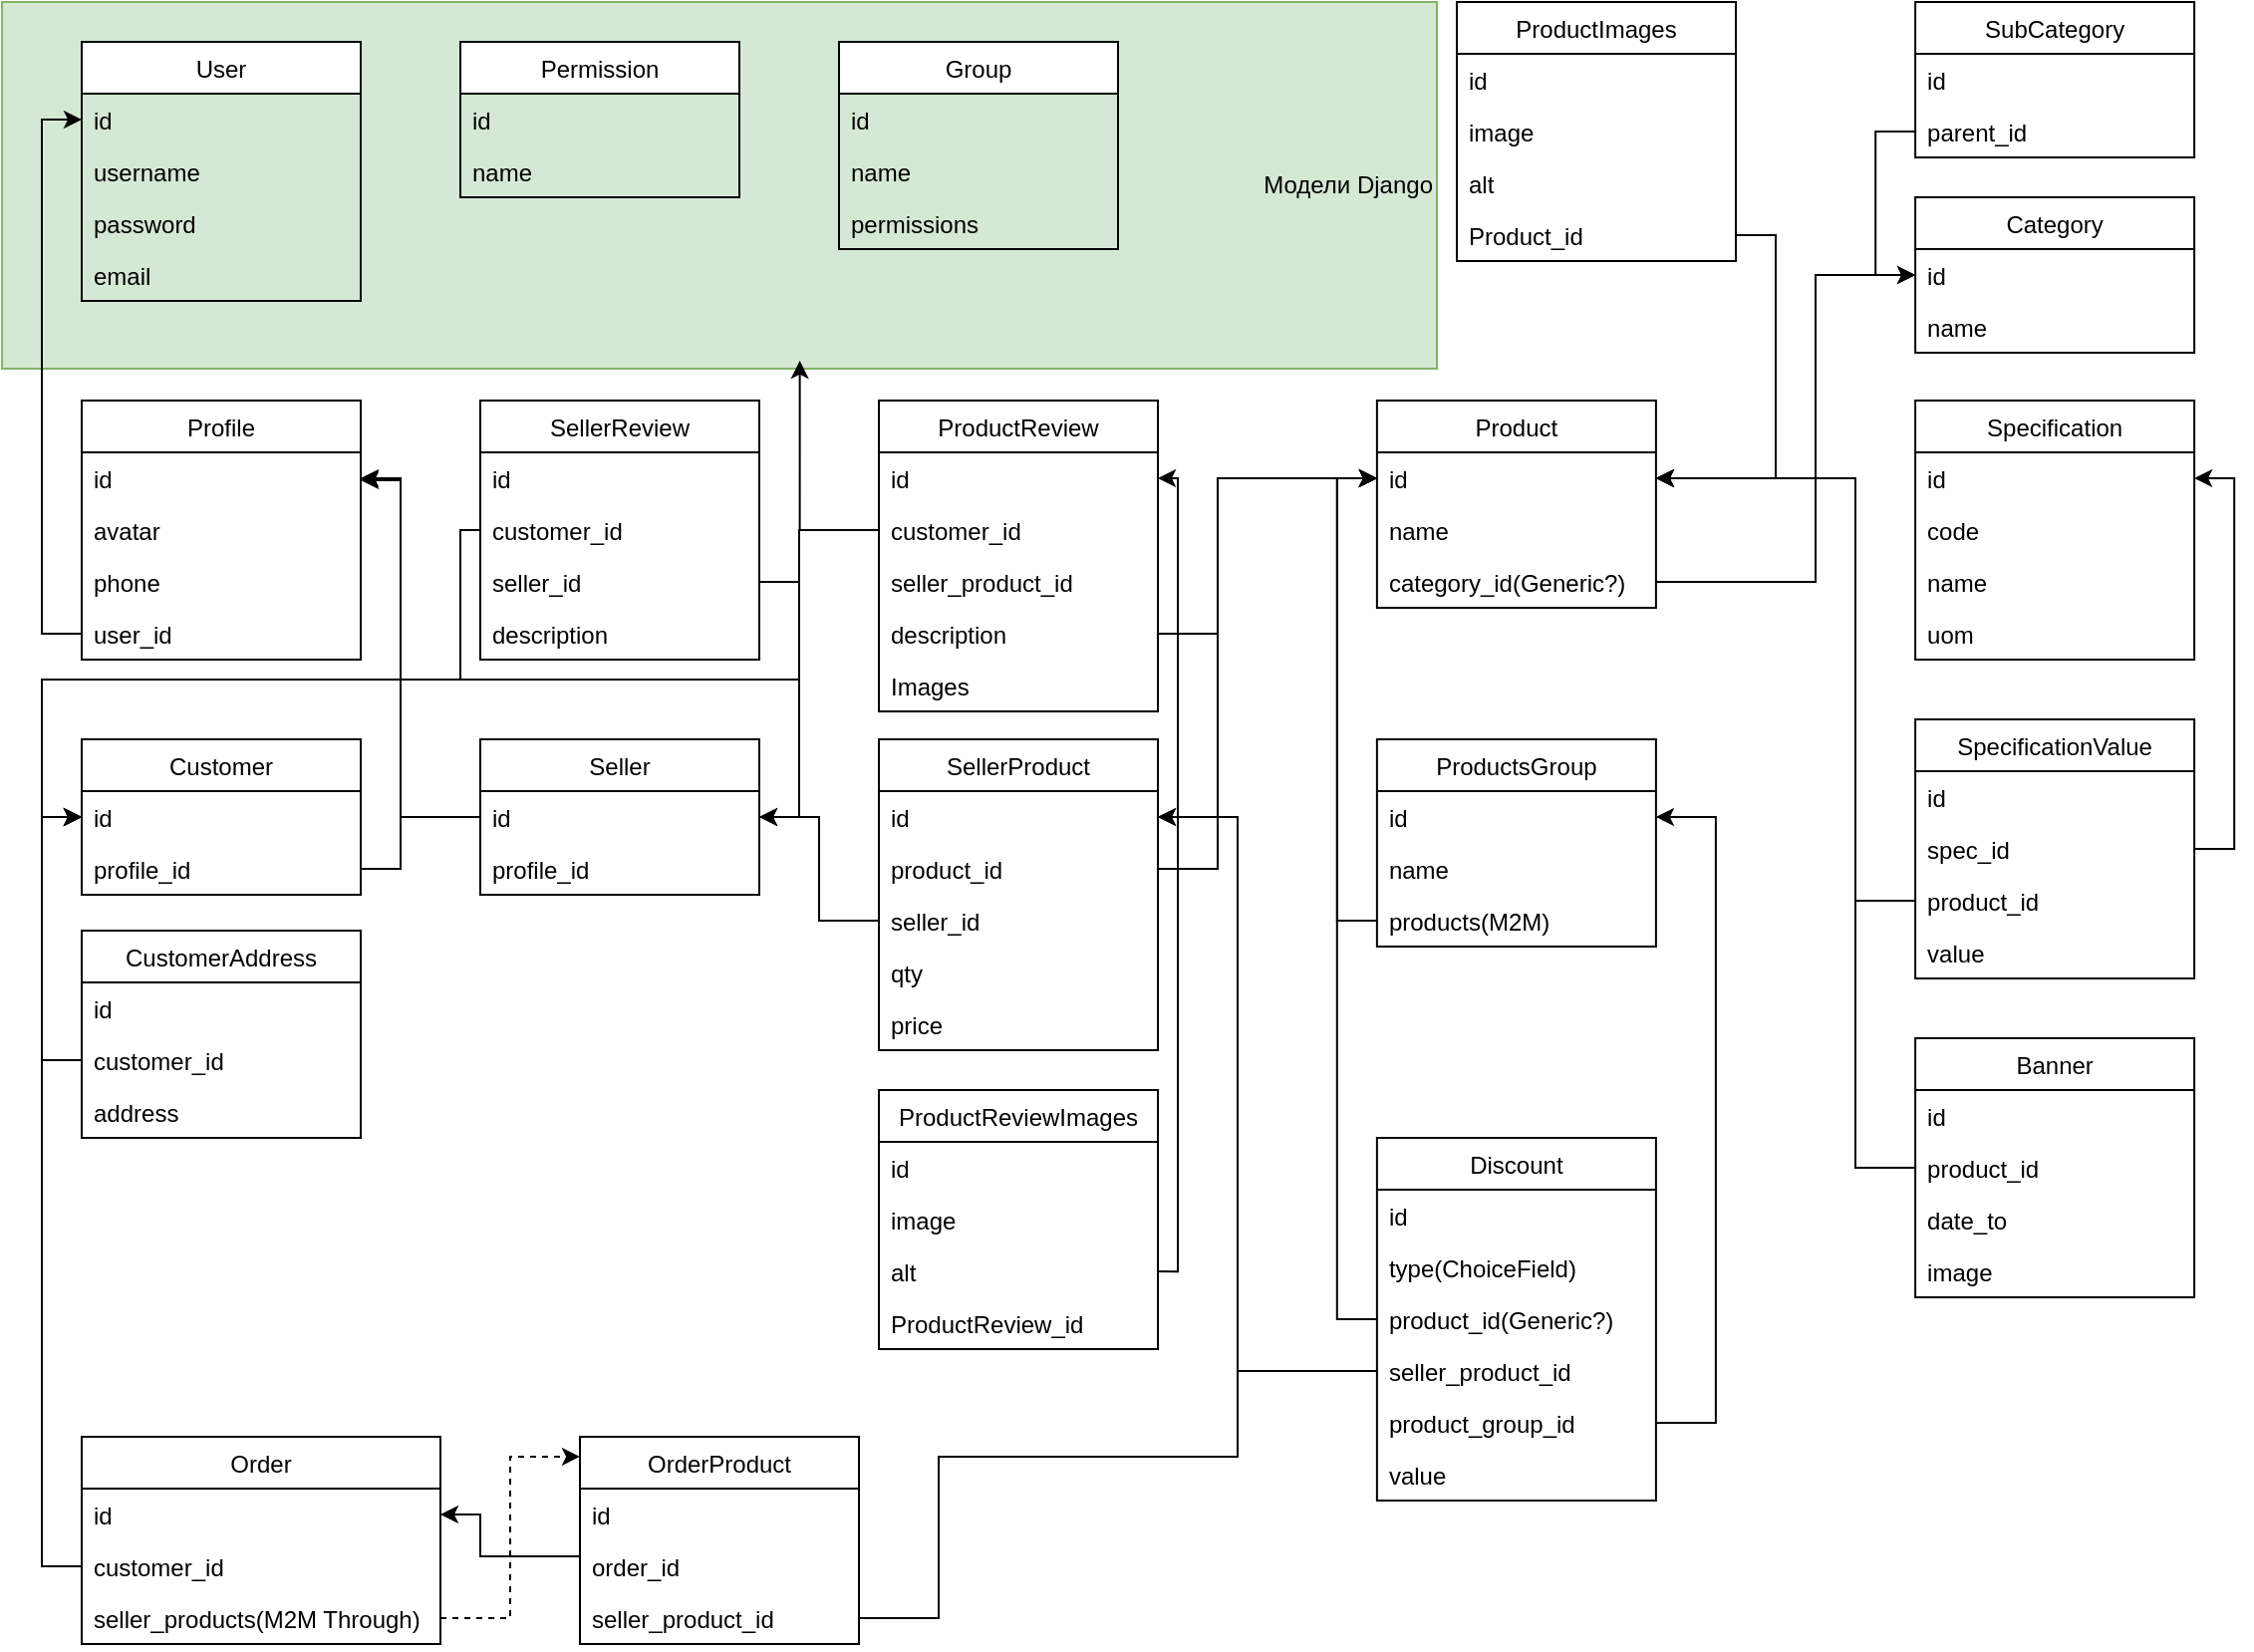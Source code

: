 <mxfile version="20.5.3" type="google"><diagram id="nU7R8mwdIEH6ODtjK2sX" name="Page-1"><mxGraphModel dx="1422" dy="828" grid="1" gridSize="10" guides="1" tooltips="1" connect="1" arrows="1" fold="1" page="1" pageScale="1" pageWidth="827" pageHeight="1169" math="0" shadow="0"><root><mxCell id="0"/><mxCell id="1" parent="0"/><mxCell id="0e9X5Z2xC5_dLMgVGTL--17" value="Модели Django" style="rounded=0;whiteSpace=wrap;html=1;align=right;fillColor=#d5e8d4;strokeColor=#82b366;" parent="1" vertex="1"><mxGeometry width="720" height="184" as="geometry"/></mxCell><mxCell id="0e9X5Z2xC5_dLMgVGTL--2" value="User" style="swimlane;fontStyle=0;childLayout=stackLayout;horizontal=1;startSize=26;horizontalStack=0;resizeParent=1;resizeParentMax=0;resizeLast=0;collapsible=1;marginBottom=0;" parent="1" vertex="1"><mxGeometry x="40" y="20" width="140" height="130" as="geometry"><mxRectangle x="40" y="20" width="60" height="26" as="alternateBounds"/></mxGeometry></mxCell><mxCell id="0e9X5Z2xC5_dLMgVGTL--3" value="id" style="text;strokeColor=none;fillColor=none;align=left;verticalAlign=top;spacingLeft=4;spacingRight=4;overflow=hidden;rotatable=0;points=[[0,0.5],[1,0.5]];portConstraint=eastwest;" parent="0e9X5Z2xC5_dLMgVGTL--2" vertex="1"><mxGeometry y="26" width="140" height="26" as="geometry"/></mxCell><mxCell id="0e9X5Z2xC5_dLMgVGTL--4" value="username" style="text;strokeColor=none;fillColor=none;align=left;verticalAlign=top;spacingLeft=4;spacingRight=4;overflow=hidden;rotatable=0;points=[[0,0.5],[1,0.5]];portConstraint=eastwest;" parent="0e9X5Z2xC5_dLMgVGTL--2" vertex="1"><mxGeometry y="52" width="140" height="26" as="geometry"/></mxCell><mxCell id="0e9X5Z2xC5_dLMgVGTL--7" value="password" style="text;strokeColor=none;fillColor=none;align=left;verticalAlign=top;spacingLeft=4;spacingRight=4;overflow=hidden;rotatable=0;points=[[0,0.5],[1,0.5]];portConstraint=eastwest;" parent="0e9X5Z2xC5_dLMgVGTL--2" vertex="1"><mxGeometry y="78" width="140" height="26" as="geometry"/></mxCell><mxCell id="0e9X5Z2xC5_dLMgVGTL--5" value="email" style="text;strokeColor=none;fillColor=none;align=left;verticalAlign=top;spacingLeft=4;spacingRight=4;overflow=hidden;rotatable=0;points=[[0,0.5],[1,0.5]];portConstraint=eastwest;" parent="0e9X5Z2xC5_dLMgVGTL--2" vertex="1"><mxGeometry y="104" width="140" height="26" as="geometry"/></mxCell><mxCell id="0e9X5Z2xC5_dLMgVGTL--8" value="Permission" style="swimlane;fontStyle=0;childLayout=stackLayout;horizontal=1;startSize=26;horizontalStack=0;resizeParent=1;resizeParentMax=0;resizeLast=0;collapsible=1;marginBottom=0;" parent="1" vertex="1"><mxGeometry x="230" y="20" width="140" height="78" as="geometry"><mxRectangle x="40" y="20" width="60" height="26" as="alternateBounds"/></mxGeometry></mxCell><mxCell id="0e9X5Z2xC5_dLMgVGTL--9" value="id" style="text;strokeColor=none;fillColor=none;align=left;verticalAlign=top;spacingLeft=4;spacingRight=4;overflow=hidden;rotatable=0;points=[[0,0.5],[1,0.5]];portConstraint=eastwest;" parent="0e9X5Z2xC5_dLMgVGTL--8" vertex="1"><mxGeometry y="26" width="140" height="26" as="geometry"/></mxCell><mxCell id="0e9X5Z2xC5_dLMgVGTL--10" value="name" style="text;strokeColor=none;fillColor=none;align=left;verticalAlign=top;spacingLeft=4;spacingRight=4;overflow=hidden;rotatable=0;points=[[0,0.5],[1,0.5]];portConstraint=eastwest;" parent="0e9X5Z2xC5_dLMgVGTL--8" vertex="1"><mxGeometry y="52" width="140" height="26" as="geometry"/></mxCell><mxCell id="0e9X5Z2xC5_dLMgVGTL--13" value="Group" style="swimlane;fontStyle=0;childLayout=stackLayout;horizontal=1;startSize=26;horizontalStack=0;resizeParent=1;resizeParentMax=0;resizeLast=0;collapsible=1;marginBottom=0;" parent="1" vertex="1"><mxGeometry x="420" y="20" width="140" height="104" as="geometry"><mxRectangle x="40" y="20" width="60" height="26" as="alternateBounds"/></mxGeometry></mxCell><mxCell id="0e9X5Z2xC5_dLMgVGTL--14" value="id" style="text;strokeColor=none;fillColor=none;align=left;verticalAlign=top;spacingLeft=4;spacingRight=4;overflow=hidden;rotatable=0;points=[[0,0.5],[1,0.5]];portConstraint=eastwest;" parent="0e9X5Z2xC5_dLMgVGTL--13" vertex="1"><mxGeometry y="26" width="140" height="26" as="geometry"/></mxCell><mxCell id="0e9X5Z2xC5_dLMgVGTL--15" value="name" style="text;strokeColor=none;fillColor=none;align=left;verticalAlign=top;spacingLeft=4;spacingRight=4;overflow=hidden;rotatable=0;points=[[0,0.5],[1,0.5]];portConstraint=eastwest;" parent="0e9X5Z2xC5_dLMgVGTL--13" vertex="1"><mxGeometry y="52" width="140" height="26" as="geometry"/></mxCell><mxCell id="0e9X5Z2xC5_dLMgVGTL--16" value="permissions" style="text;strokeColor=none;fillColor=none;align=left;verticalAlign=top;spacingLeft=4;spacingRight=4;overflow=hidden;rotatable=0;points=[[0,0.5],[1,0.5]];portConstraint=eastwest;" parent="0e9X5Z2xC5_dLMgVGTL--13" vertex="1"><mxGeometry y="78" width="140" height="26" as="geometry"/></mxCell><mxCell id="0e9X5Z2xC5_dLMgVGTL--18" value="Profile" style="swimlane;fontStyle=0;childLayout=stackLayout;horizontal=1;startSize=26;horizontalStack=0;resizeParent=1;resizeParentMax=0;resizeLast=0;collapsible=1;marginBottom=0;" parent="1" vertex="1"><mxGeometry x="40" y="200" width="140" height="130" as="geometry"><mxRectangle x="40" y="20" width="60" height="26" as="alternateBounds"/></mxGeometry></mxCell><mxCell id="0e9X5Z2xC5_dLMgVGTL--19" value="id" style="text;strokeColor=none;fillColor=none;align=left;verticalAlign=top;spacingLeft=4;spacingRight=4;overflow=hidden;rotatable=0;points=[[0,0.5],[1,0.5]];portConstraint=eastwest;" parent="0e9X5Z2xC5_dLMgVGTL--18" vertex="1"><mxGeometry y="26" width="140" height="26" as="geometry"/></mxCell><mxCell id="0e9X5Z2xC5_dLMgVGTL--20" value="avatar" style="text;strokeColor=none;fillColor=none;align=left;verticalAlign=top;spacingLeft=4;spacingRight=4;overflow=hidden;rotatable=0;points=[[0,0.5],[1,0.5]];portConstraint=eastwest;" parent="0e9X5Z2xC5_dLMgVGTL--18" vertex="1"><mxGeometry y="52" width="140" height="26" as="geometry"/></mxCell><mxCell id="0e9X5Z2xC5_dLMgVGTL--21" value="phone" style="text;strokeColor=none;fillColor=none;align=left;verticalAlign=top;spacingLeft=4;spacingRight=4;overflow=hidden;rotatable=0;points=[[0,0.5],[1,0.5]];portConstraint=eastwest;" parent="0e9X5Z2xC5_dLMgVGTL--18" vertex="1"><mxGeometry y="78" width="140" height="26" as="geometry"/></mxCell><mxCell id="0e9X5Z2xC5_dLMgVGTL--22" value="user_id" style="text;strokeColor=none;fillColor=none;align=left;verticalAlign=top;spacingLeft=4;spacingRight=4;overflow=hidden;rotatable=0;points=[[0,0.5],[1,0.5]];portConstraint=eastwest;" parent="0e9X5Z2xC5_dLMgVGTL--18" vertex="1"><mxGeometry y="104" width="140" height="26" as="geometry"/></mxCell><mxCell id="0e9X5Z2xC5_dLMgVGTL--23" style="edgeStyle=orthogonalEdgeStyle;rounded=0;orthogonalLoop=1;jettySize=auto;html=1;entryX=0;entryY=0.5;entryDx=0;entryDy=0;" parent="1" source="0e9X5Z2xC5_dLMgVGTL--22" target="0e9X5Z2xC5_dLMgVGTL--3" edge="1"><mxGeometry relative="1" as="geometry"><mxPoint x="30" y="60" as="targetPoint"/></mxGeometry></mxCell><mxCell id="0e9X5Z2xC5_dLMgVGTL--24" value="Customer" style="swimlane;fontStyle=0;childLayout=stackLayout;horizontal=1;startSize=26;horizontalStack=0;resizeParent=1;resizeParentMax=0;resizeLast=0;collapsible=1;marginBottom=0;" parent="1" vertex="1"><mxGeometry x="40" y="370" width="140" height="78" as="geometry"><mxRectangle x="40" y="20" width="60" height="26" as="alternateBounds"/></mxGeometry></mxCell><mxCell id="0e9X5Z2xC5_dLMgVGTL--25" value="id" style="text;strokeColor=none;fillColor=none;align=left;verticalAlign=top;spacingLeft=4;spacingRight=4;overflow=hidden;rotatable=0;points=[[0,0.5],[1,0.5]];portConstraint=eastwest;" parent="0e9X5Z2xC5_dLMgVGTL--24" vertex="1"><mxGeometry y="26" width="140" height="26" as="geometry"/></mxCell><mxCell id="0e9X5Z2xC5_dLMgVGTL--26" value="profile_id" style="text;strokeColor=none;fillColor=none;align=left;verticalAlign=top;spacingLeft=4;spacingRight=4;overflow=hidden;rotatable=0;points=[[0,0.5],[1,0.5]];portConstraint=eastwest;" parent="0e9X5Z2xC5_dLMgVGTL--24" vertex="1"><mxGeometry y="52" width="140" height="26" as="geometry"/></mxCell><mxCell id="0e9X5Z2xC5_dLMgVGTL--29" value="Seller" style="swimlane;fontStyle=0;childLayout=stackLayout;horizontal=1;startSize=26;horizontalStack=0;resizeParent=1;resizeParentMax=0;resizeLast=0;collapsible=1;marginBottom=0;" parent="1" vertex="1"><mxGeometry x="240" y="370" width="140" height="78" as="geometry"><mxRectangle x="40" y="20" width="60" height="26" as="alternateBounds"/></mxGeometry></mxCell><mxCell id="0e9X5Z2xC5_dLMgVGTL--30" value="id" style="text;strokeColor=none;fillColor=none;align=left;verticalAlign=top;spacingLeft=4;spacingRight=4;overflow=hidden;rotatable=0;points=[[0,0.5],[1,0.5]];portConstraint=eastwest;" parent="0e9X5Z2xC5_dLMgVGTL--29" vertex="1"><mxGeometry y="26" width="140" height="26" as="geometry"/></mxCell><mxCell id="0e9X5Z2xC5_dLMgVGTL--31" value="profile_id" style="text;strokeColor=none;fillColor=none;align=left;verticalAlign=top;spacingLeft=4;spacingRight=4;overflow=hidden;rotatable=0;points=[[0,0.5],[1,0.5]];portConstraint=eastwest;" parent="0e9X5Z2xC5_dLMgVGTL--29" vertex="1"><mxGeometry y="52" width="140" height="26" as="geometry"/></mxCell><mxCell id="0e9X5Z2xC5_dLMgVGTL--34" style="edgeStyle=orthogonalEdgeStyle;rounded=0;orthogonalLoop=1;jettySize=auto;html=1;entryX=1;entryY=0.5;entryDx=0;entryDy=0;" parent="1" target="0e9X5Z2xC5_dLMgVGTL--19" edge="1"><mxGeometry relative="1" as="geometry"><mxPoint x="180" y="435" as="sourcePoint"/><Array as="points"><mxPoint x="200" y="435"/><mxPoint x="200" y="239"/></Array></mxGeometry></mxCell><mxCell id="0e9X5Z2xC5_dLMgVGTL--35" style="edgeStyle=orthogonalEdgeStyle;rounded=0;orthogonalLoop=1;jettySize=auto;html=1;" parent="1" source="0e9X5Z2xC5_dLMgVGTL--30" edge="1"><mxGeometry relative="1" as="geometry"><mxPoint x="180" y="240" as="targetPoint"/><Array as="points"><mxPoint x="200" y="409"/><mxPoint x="200" y="240"/></Array></mxGeometry></mxCell><mxCell id="0e9X5Z2xC5_dLMgVGTL--36" value="Product" style="swimlane;fontStyle=0;childLayout=stackLayout;horizontal=1;startSize=26;horizontalStack=0;resizeParent=1;resizeParentMax=0;resizeLast=0;collapsible=1;marginBottom=0;" parent="1" vertex="1"><mxGeometry x="689.94" y="200" width="140" height="104" as="geometry"><mxRectangle x="660" y="200" width="60" height="26" as="alternateBounds"/></mxGeometry></mxCell><mxCell id="0e9X5Z2xC5_dLMgVGTL--37" value="id" style="text;strokeColor=none;fillColor=none;align=left;verticalAlign=top;spacingLeft=4;spacingRight=4;overflow=hidden;rotatable=0;points=[[0,0.5],[1,0.5]];portConstraint=eastwest;" parent="0e9X5Z2xC5_dLMgVGTL--36" vertex="1"><mxGeometry y="26" width="140" height="26" as="geometry"/></mxCell><mxCell id="0e9X5Z2xC5_dLMgVGTL--38" value="name" style="text;strokeColor=none;fillColor=none;align=left;verticalAlign=top;spacingLeft=4;spacingRight=4;overflow=hidden;rotatable=0;points=[[0,0.5],[1,0.5]];portConstraint=eastwest;" parent="0e9X5Z2xC5_dLMgVGTL--36" vertex="1"><mxGeometry y="52" width="140" height="26" as="geometry"/></mxCell><mxCell id="0e9X5Z2xC5_dLMgVGTL--107" value="category_id(Generic?)" style="text;strokeColor=none;fillColor=none;align=left;verticalAlign=top;spacingLeft=4;spacingRight=4;overflow=hidden;rotatable=0;points=[[0,0.5],[1,0.5]];portConstraint=eastwest;" parent="0e9X5Z2xC5_dLMgVGTL--36" vertex="1"><mxGeometry y="78" width="140" height="26" as="geometry"/></mxCell><mxCell id="0e9X5Z2xC5_dLMgVGTL--39" value="SellerProduct" style="swimlane;fontStyle=0;childLayout=stackLayout;horizontal=1;startSize=26;horizontalStack=0;resizeParent=1;resizeParentMax=0;resizeLast=0;collapsible=1;marginBottom=0;" parent="1" vertex="1"><mxGeometry x="440" y="370" width="140" height="156" as="geometry"><mxRectangle x="40" y="20" width="60" height="26" as="alternateBounds"/></mxGeometry></mxCell><mxCell id="0e9X5Z2xC5_dLMgVGTL--40" value="id" style="text;strokeColor=none;fillColor=none;align=left;verticalAlign=top;spacingLeft=4;spacingRight=4;overflow=hidden;rotatable=0;points=[[0,0.5],[1,0.5]];portConstraint=eastwest;" parent="0e9X5Z2xC5_dLMgVGTL--39" vertex="1"><mxGeometry y="26" width="140" height="26" as="geometry"/></mxCell><mxCell id="0e9X5Z2xC5_dLMgVGTL--41" value="product_id" style="text;strokeColor=none;fillColor=none;align=left;verticalAlign=top;spacingLeft=4;spacingRight=4;overflow=hidden;rotatable=0;points=[[0,0.5],[1,0.5]];portConstraint=eastwest;" parent="0e9X5Z2xC5_dLMgVGTL--39" vertex="1"><mxGeometry y="52" width="140" height="26" as="geometry"/></mxCell><mxCell id="0e9X5Z2xC5_dLMgVGTL--43" value="seller_id" style="text;strokeColor=none;fillColor=none;align=left;verticalAlign=top;spacingLeft=4;spacingRight=4;overflow=hidden;rotatable=0;points=[[0,0.5],[1,0.5]];portConstraint=eastwest;" parent="0e9X5Z2xC5_dLMgVGTL--39" vertex="1"><mxGeometry y="78" width="140" height="26" as="geometry"/></mxCell><mxCell id="0e9X5Z2xC5_dLMgVGTL--42" value="qty" style="text;strokeColor=none;fillColor=none;align=left;verticalAlign=top;spacingLeft=4;spacingRight=4;overflow=hidden;rotatable=0;points=[[0,0.5],[1,0.5]];portConstraint=eastwest;" parent="0e9X5Z2xC5_dLMgVGTL--39" vertex="1"><mxGeometry y="104" width="140" height="26" as="geometry"/></mxCell><mxCell id="0e9X5Z2xC5_dLMgVGTL--44" value="price" style="text;strokeColor=none;fillColor=none;align=left;verticalAlign=top;spacingLeft=4;spacingRight=4;overflow=hidden;rotatable=0;points=[[0,0.5],[1,0.5]];portConstraint=eastwest;" parent="0e9X5Z2xC5_dLMgVGTL--39" vertex="1"><mxGeometry y="130" width="140" height="26" as="geometry"/></mxCell><mxCell id="0e9X5Z2xC5_dLMgVGTL--46" value="ProductsGroup" style="swimlane;fontStyle=0;childLayout=stackLayout;horizontal=1;startSize=26;horizontalStack=0;resizeParent=1;resizeParentMax=0;resizeLast=0;collapsible=1;marginBottom=0;" parent="1" vertex="1"><mxGeometry x="689.94" y="370" width="140" height="104" as="geometry"><mxRectangle x="40" y="20" width="60" height="26" as="alternateBounds"/></mxGeometry></mxCell><mxCell id="0e9X5Z2xC5_dLMgVGTL--47" value="id" style="text;strokeColor=none;fillColor=none;align=left;verticalAlign=top;spacingLeft=4;spacingRight=4;overflow=hidden;rotatable=0;points=[[0,0.5],[1,0.5]];portConstraint=eastwest;" parent="0e9X5Z2xC5_dLMgVGTL--46" vertex="1"><mxGeometry y="26" width="140" height="26" as="geometry"/></mxCell><mxCell id="0e9X5Z2xC5_dLMgVGTL--48" value="name" style="text;strokeColor=none;fillColor=none;align=left;verticalAlign=top;spacingLeft=4;spacingRight=4;overflow=hidden;rotatable=0;points=[[0,0.5],[1,0.5]];portConstraint=eastwest;" parent="0e9X5Z2xC5_dLMgVGTL--46" vertex="1"><mxGeometry y="52" width="140" height="26" as="geometry"/></mxCell><mxCell id="0e9X5Z2xC5_dLMgVGTL--49" value="products(M2M)" style="text;strokeColor=none;fillColor=none;align=left;verticalAlign=top;spacingLeft=4;spacingRight=4;overflow=hidden;rotatable=0;points=[[0,0.5],[1,0.5]];portConstraint=eastwest;" parent="0e9X5Z2xC5_dLMgVGTL--46" vertex="1"><mxGeometry y="78" width="140" height="26" as="geometry"/></mxCell><mxCell id="0e9X5Z2xC5_dLMgVGTL--50" style="edgeStyle=orthogonalEdgeStyle;rounded=0;orthogonalLoop=1;jettySize=auto;html=1;" parent="1" source="0e9X5Z2xC5_dLMgVGTL--49" edge="1"><mxGeometry relative="1" as="geometry"><mxPoint x="689.94" y="239" as="targetPoint"/><Array as="points"><mxPoint x="669.94" y="461"/><mxPoint x="669.94" y="239"/></Array></mxGeometry></mxCell><mxCell id="0e9X5Z2xC5_dLMgVGTL--51" style="edgeStyle=orthogonalEdgeStyle;rounded=0;orthogonalLoop=1;jettySize=auto;html=1;entryX=0;entryY=0.5;entryDx=0;entryDy=0;" parent="1" source="0e9X5Z2xC5_dLMgVGTL--41" target="0e9X5Z2xC5_dLMgVGTL--37" edge="1"><mxGeometry relative="1" as="geometry"><Array as="points"><mxPoint x="610" y="435"/><mxPoint x="610" y="239"/></Array></mxGeometry></mxCell><mxCell id="0e9X5Z2xC5_dLMgVGTL--52" style="edgeStyle=orthogonalEdgeStyle;rounded=0;orthogonalLoop=1;jettySize=auto;html=1;entryX=1;entryY=0.5;entryDx=0;entryDy=0;" parent="1" source="0e9X5Z2xC5_dLMgVGTL--43" target="0e9X5Z2xC5_dLMgVGTL--30" edge="1"><mxGeometry relative="1" as="geometry"/></mxCell><mxCell id="0e9X5Z2xC5_dLMgVGTL--57" value="Discount" style="swimlane;fontStyle=0;childLayout=stackLayout;horizontal=1;startSize=26;horizontalStack=0;resizeParent=1;resizeParentMax=0;resizeLast=0;collapsible=1;marginBottom=0;" parent="1" vertex="1"><mxGeometry x="689.94" y="570" width="140" height="182" as="geometry"><mxRectangle x="40" y="20" width="60" height="26" as="alternateBounds"/></mxGeometry></mxCell><mxCell id="0e9X5Z2xC5_dLMgVGTL--58" value="id" style="text;strokeColor=none;fillColor=none;align=left;verticalAlign=top;spacingLeft=4;spacingRight=4;overflow=hidden;rotatable=0;points=[[0,0.5],[1,0.5]];portConstraint=eastwest;" parent="0e9X5Z2xC5_dLMgVGTL--57" vertex="1"><mxGeometry y="26" width="140" height="26" as="geometry"/></mxCell><mxCell id="0e9X5Z2xC5_dLMgVGTL--59" value="type(ChoiceField)" style="text;strokeColor=none;fillColor=none;align=left;verticalAlign=top;spacingLeft=4;spacingRight=4;overflow=hidden;rotatable=0;points=[[0,0.5],[1,0.5]];portConstraint=eastwest;" parent="0e9X5Z2xC5_dLMgVGTL--57" vertex="1"><mxGeometry y="52" width="140" height="26" as="geometry"/></mxCell><mxCell id="0e9X5Z2xC5_dLMgVGTL--60" value="product_id(Generic?)" style="text;strokeColor=none;fillColor=none;align=left;verticalAlign=top;spacingLeft=4;spacingRight=4;overflow=hidden;rotatable=0;points=[[0,0.5],[1,0.5]];portConstraint=eastwest;" parent="0e9X5Z2xC5_dLMgVGTL--57" vertex="1"><mxGeometry y="78" width="140" height="26" as="geometry"/></mxCell><mxCell id="0e9X5Z2xC5_dLMgVGTL--62" value="seller_product_id" style="text;strokeColor=none;fillColor=none;align=left;verticalAlign=top;spacingLeft=4;spacingRight=4;overflow=hidden;rotatable=0;points=[[0,0.5],[1,0.5]];portConstraint=eastwest;" parent="0e9X5Z2xC5_dLMgVGTL--57" vertex="1"><mxGeometry y="104" width="140" height="26" as="geometry"/></mxCell><mxCell id="0e9X5Z2xC5_dLMgVGTL--61" value="product_group_id" style="text;strokeColor=none;fillColor=none;align=left;verticalAlign=top;spacingLeft=4;spacingRight=4;overflow=hidden;rotatable=0;points=[[0,0.5],[1,0.5]];portConstraint=eastwest;" parent="0e9X5Z2xC5_dLMgVGTL--57" vertex="1"><mxGeometry y="130" width="140" height="26" as="geometry"/></mxCell><mxCell id="0e9X5Z2xC5_dLMgVGTL--66" value="value" style="text;strokeColor=none;fillColor=none;align=left;verticalAlign=top;spacingLeft=4;spacingRight=4;overflow=hidden;rotatable=0;points=[[0,0.5],[1,0.5]];portConstraint=eastwest;" parent="0e9X5Z2xC5_dLMgVGTL--57" vertex="1"><mxGeometry y="156" width="140" height="26" as="geometry"/></mxCell><mxCell id="0e9X5Z2xC5_dLMgVGTL--63" style="edgeStyle=orthogonalEdgeStyle;rounded=0;orthogonalLoop=1;jettySize=auto;html=1;entryX=1;entryY=0.5;entryDx=0;entryDy=0;" parent="1" source="0e9X5Z2xC5_dLMgVGTL--61" target="0e9X5Z2xC5_dLMgVGTL--47" edge="1"><mxGeometry relative="1" as="geometry"><Array as="points"><mxPoint x="859.94" y="713"/><mxPoint x="859.94" y="409"/></Array></mxGeometry></mxCell><mxCell id="0e9X5Z2xC5_dLMgVGTL--64" style="edgeStyle=orthogonalEdgeStyle;rounded=0;orthogonalLoop=1;jettySize=auto;html=1;entryX=1;entryY=0.5;entryDx=0;entryDy=0;" parent="1" source="0e9X5Z2xC5_dLMgVGTL--62" target="0e9X5Z2xC5_dLMgVGTL--40" edge="1"><mxGeometry relative="1" as="geometry"><Array as="points"><mxPoint x="620" y="687"/><mxPoint x="620" y="409"/></Array></mxGeometry></mxCell><mxCell id="0e9X5Z2xC5_dLMgVGTL--65" style="edgeStyle=orthogonalEdgeStyle;rounded=0;orthogonalLoop=1;jettySize=auto;html=1;entryX=0;entryY=0.5;entryDx=0;entryDy=0;" parent="1" source="0e9X5Z2xC5_dLMgVGTL--60" target="0e9X5Z2xC5_dLMgVGTL--37" edge="1"><mxGeometry relative="1" as="geometry"/></mxCell><mxCell id="0e9X5Z2xC5_dLMgVGTL--67" value="Specification" style="swimlane;fontStyle=0;childLayout=stackLayout;horizontal=1;startSize=26;horizontalStack=0;resizeParent=1;resizeParentMax=0;resizeLast=0;collapsible=1;marginBottom=0;" parent="1" vertex="1"><mxGeometry x="960.06" y="200" width="140" height="130" as="geometry"><mxRectangle x="40" y="20" width="60" height="26" as="alternateBounds"/></mxGeometry></mxCell><mxCell id="0e9X5Z2xC5_dLMgVGTL--68" value="id" style="text;strokeColor=none;fillColor=none;align=left;verticalAlign=top;spacingLeft=4;spacingRight=4;overflow=hidden;rotatable=0;points=[[0,0.5],[1,0.5]];portConstraint=eastwest;" parent="0e9X5Z2xC5_dLMgVGTL--67" vertex="1"><mxGeometry y="26" width="140" height="26" as="geometry"/></mxCell><mxCell id="0e9X5Z2xC5_dLMgVGTL--69" value="code" style="text;strokeColor=none;fillColor=none;align=left;verticalAlign=top;spacingLeft=4;spacingRight=4;overflow=hidden;rotatable=0;points=[[0,0.5],[1,0.5]];portConstraint=eastwest;" parent="0e9X5Z2xC5_dLMgVGTL--67" vertex="1"><mxGeometry y="52" width="140" height="26" as="geometry"/></mxCell><mxCell id="0e9X5Z2xC5_dLMgVGTL--70" value="name" style="text;strokeColor=none;fillColor=none;align=left;verticalAlign=top;spacingLeft=4;spacingRight=4;overflow=hidden;rotatable=0;points=[[0,0.5],[1,0.5]];portConstraint=eastwest;" parent="0e9X5Z2xC5_dLMgVGTL--67" vertex="1"><mxGeometry y="78" width="140" height="26" as="geometry"/></mxCell><mxCell id="0e9X5Z2xC5_dLMgVGTL--71" value="uom" style="text;strokeColor=none;fillColor=none;align=left;verticalAlign=top;spacingLeft=4;spacingRight=4;overflow=hidden;rotatable=0;points=[[0,0.5],[1,0.5]];portConstraint=eastwest;" parent="0e9X5Z2xC5_dLMgVGTL--67" vertex="1"><mxGeometry y="104" width="140" height="26" as="geometry"/></mxCell><mxCell id="0e9X5Z2xC5_dLMgVGTL--72" value="SpecificationValue" style="swimlane;fontStyle=0;childLayout=stackLayout;horizontal=1;startSize=26;horizontalStack=0;resizeParent=1;resizeParentMax=0;resizeLast=0;collapsible=1;marginBottom=0;" parent="1" vertex="1"><mxGeometry x="960.06" y="360" width="140" height="130" as="geometry"><mxRectangle x="40" y="20" width="60" height="26" as="alternateBounds"/></mxGeometry></mxCell><mxCell id="0e9X5Z2xC5_dLMgVGTL--73" value="id" style="text;strokeColor=none;fillColor=none;align=left;verticalAlign=top;spacingLeft=4;spacingRight=4;overflow=hidden;rotatable=0;points=[[0,0.5],[1,0.5]];portConstraint=eastwest;" parent="0e9X5Z2xC5_dLMgVGTL--72" vertex="1"><mxGeometry y="26" width="140" height="26" as="geometry"/></mxCell><mxCell id="0e9X5Z2xC5_dLMgVGTL--74" value="spec_id" style="text;strokeColor=none;fillColor=none;align=left;verticalAlign=top;spacingLeft=4;spacingRight=4;overflow=hidden;rotatable=0;points=[[0,0.5],[1,0.5]];portConstraint=eastwest;" parent="0e9X5Z2xC5_dLMgVGTL--72" vertex="1"><mxGeometry y="52" width="140" height="26" as="geometry"/></mxCell><mxCell id="0e9X5Z2xC5_dLMgVGTL--75" value="product_id" style="text;strokeColor=none;fillColor=none;align=left;verticalAlign=top;spacingLeft=4;spacingRight=4;overflow=hidden;rotatable=0;points=[[0,0.5],[1,0.5]];portConstraint=eastwest;" parent="0e9X5Z2xC5_dLMgVGTL--72" vertex="1"><mxGeometry y="78" width="140" height="26" as="geometry"/></mxCell><mxCell id="0e9X5Z2xC5_dLMgVGTL--76" value="value" style="text;strokeColor=none;fillColor=none;align=left;verticalAlign=top;spacingLeft=4;spacingRight=4;overflow=hidden;rotatable=0;points=[[0,0.5],[1,0.5]];portConstraint=eastwest;" parent="0e9X5Z2xC5_dLMgVGTL--72" vertex="1"><mxGeometry y="104" width="140" height="26" as="geometry"/></mxCell><mxCell id="0e9X5Z2xC5_dLMgVGTL--77" style="edgeStyle=orthogonalEdgeStyle;rounded=0;orthogonalLoop=1;jettySize=auto;html=1;exitX=1;exitY=0.5;exitDx=0;exitDy=0;entryX=1;entryY=0.5;entryDx=0;entryDy=0;" parent="1" source="0e9X5Z2xC5_dLMgVGTL--74" target="0e9X5Z2xC5_dLMgVGTL--68" edge="1"><mxGeometry relative="1" as="geometry"/></mxCell><mxCell id="0e9X5Z2xC5_dLMgVGTL--78" style="edgeStyle=orthogonalEdgeStyle;rounded=0;orthogonalLoop=1;jettySize=auto;html=1;entryX=1;entryY=0.5;entryDx=0;entryDy=0;" parent="1" source="0e9X5Z2xC5_dLMgVGTL--75" target="0e9X5Z2xC5_dLMgVGTL--37" edge="1"><mxGeometry relative="1" as="geometry"><Array as="points"><mxPoint x="930" y="451"/><mxPoint x="930" y="239"/></Array></mxGeometry></mxCell><mxCell id="0e9X5Z2xC5_dLMgVGTL--79" value="CustomerAddress" style="swimlane;fontStyle=0;childLayout=stackLayout;horizontal=1;startSize=26;horizontalStack=0;resizeParent=1;resizeParentMax=0;resizeLast=0;collapsible=1;marginBottom=0;" parent="1" vertex="1"><mxGeometry x="40" y="466" width="140" height="104" as="geometry"><mxRectangle x="40" y="20" width="60" height="26" as="alternateBounds"/></mxGeometry></mxCell><mxCell id="0e9X5Z2xC5_dLMgVGTL--80" value="id" style="text;strokeColor=none;fillColor=none;align=left;verticalAlign=top;spacingLeft=4;spacingRight=4;overflow=hidden;rotatable=0;points=[[0,0.5],[1,0.5]];portConstraint=eastwest;" parent="0e9X5Z2xC5_dLMgVGTL--79" vertex="1"><mxGeometry y="26" width="140" height="26" as="geometry"/></mxCell><mxCell id="0e9X5Z2xC5_dLMgVGTL--82" value="customer_id" style="text;strokeColor=none;fillColor=none;align=left;verticalAlign=top;spacingLeft=4;spacingRight=4;overflow=hidden;rotatable=0;points=[[0,0.5],[1,0.5]];portConstraint=eastwest;" parent="0e9X5Z2xC5_dLMgVGTL--79" vertex="1"><mxGeometry y="52" width="140" height="26" as="geometry"/></mxCell><mxCell id="0e9X5Z2xC5_dLMgVGTL--81" value="address" style="text;strokeColor=none;fillColor=none;align=left;verticalAlign=top;spacingLeft=4;spacingRight=4;overflow=hidden;rotatable=0;points=[[0,0.5],[1,0.5]];portConstraint=eastwest;" parent="0e9X5Z2xC5_dLMgVGTL--79" vertex="1"><mxGeometry y="78" width="140" height="26" as="geometry"/></mxCell><mxCell id="0e9X5Z2xC5_dLMgVGTL--83" style="edgeStyle=orthogonalEdgeStyle;rounded=0;orthogonalLoop=1;jettySize=auto;html=1;entryX=0;entryY=0.5;entryDx=0;entryDy=0;" parent="1" source="0e9X5Z2xC5_dLMgVGTL--82" target="0e9X5Z2xC5_dLMgVGTL--25" edge="1"><mxGeometry relative="1" as="geometry"><Array as="points"><mxPoint x="20" y="531"/><mxPoint x="20" y="409"/></Array></mxGeometry></mxCell><mxCell id="0e9X5Z2xC5_dLMgVGTL--85" value="Order" style="swimlane;fontStyle=0;childLayout=stackLayout;horizontal=1;startSize=26;horizontalStack=0;resizeParent=1;resizeParentMax=0;resizeLast=0;collapsible=1;marginBottom=0;" parent="1" vertex="1"><mxGeometry x="40" y="720" width="180" height="104" as="geometry"><mxRectangle x="40" y="20" width="60" height="26" as="alternateBounds"/></mxGeometry></mxCell><mxCell id="0e9X5Z2xC5_dLMgVGTL--86" value="id" style="text;strokeColor=none;fillColor=none;align=left;verticalAlign=top;spacingLeft=4;spacingRight=4;overflow=hidden;rotatable=0;points=[[0,0.5],[1,0.5]];portConstraint=eastwest;" parent="0e9X5Z2xC5_dLMgVGTL--85" vertex="1"><mxGeometry y="26" width="180" height="26" as="geometry"/></mxCell><mxCell id="0e9X5Z2xC5_dLMgVGTL--87" value="customer_id" style="text;strokeColor=none;fillColor=none;align=left;verticalAlign=top;spacingLeft=4;spacingRight=4;overflow=hidden;rotatable=0;points=[[0,0.5],[1,0.5]];portConstraint=eastwest;" parent="0e9X5Z2xC5_dLMgVGTL--85" vertex="1"><mxGeometry y="52" width="180" height="26" as="geometry"/></mxCell><mxCell id="0e9X5Z2xC5_dLMgVGTL--88" value="seller_products(M2M Through)" style="text;strokeColor=none;fillColor=none;align=left;verticalAlign=top;spacingLeft=4;spacingRight=4;overflow=hidden;rotatable=0;points=[[0,0.5],[1,0.5]];portConstraint=eastwest;" parent="0e9X5Z2xC5_dLMgVGTL--85" vertex="1"><mxGeometry y="78" width="180" height="26" as="geometry"/></mxCell><mxCell id="0e9X5Z2xC5_dLMgVGTL--89" value="OrderProduct" style="swimlane;fontStyle=0;childLayout=stackLayout;horizontal=1;startSize=26;horizontalStack=0;resizeParent=1;resizeParentMax=0;resizeLast=0;collapsible=1;marginBottom=0;" parent="1" vertex="1"><mxGeometry x="290" y="720" width="140" height="104" as="geometry"><mxRectangle x="40" y="20" width="60" height="26" as="alternateBounds"/></mxGeometry></mxCell><mxCell id="0e9X5Z2xC5_dLMgVGTL--90" value="id" style="text;strokeColor=none;fillColor=none;align=left;verticalAlign=top;spacingLeft=4;spacingRight=4;overflow=hidden;rotatable=0;points=[[0,0.5],[1,0.5]];portConstraint=eastwest;" parent="0e9X5Z2xC5_dLMgVGTL--89" vertex="1"><mxGeometry y="26" width="140" height="26" as="geometry"/></mxCell><mxCell id="0e9X5Z2xC5_dLMgVGTL--91" value="order_id" style="text;strokeColor=none;fillColor=none;align=left;verticalAlign=top;spacingLeft=4;spacingRight=4;overflow=hidden;rotatable=0;points=[[0,0.5],[1,0.5]];portConstraint=eastwest;" parent="0e9X5Z2xC5_dLMgVGTL--89" vertex="1"><mxGeometry y="52" width="140" height="26" as="geometry"/></mxCell><mxCell id="0e9X5Z2xC5_dLMgVGTL--92" value="seller_product_id" style="text;strokeColor=none;fillColor=none;align=left;verticalAlign=top;spacingLeft=4;spacingRight=4;overflow=hidden;rotatable=0;points=[[0,0.5],[1,0.5]];portConstraint=eastwest;" parent="0e9X5Z2xC5_dLMgVGTL--89" vertex="1"><mxGeometry y="78" width="140" height="26" as="geometry"/></mxCell><mxCell id="0e9X5Z2xC5_dLMgVGTL--95" style="edgeStyle=orthogonalEdgeStyle;rounded=0;orthogonalLoop=1;jettySize=auto;html=1;entryX=0;entryY=0.096;entryDx=0;entryDy=0;entryPerimeter=0;dashed=1;" parent="1" source="0e9X5Z2xC5_dLMgVGTL--88" target="0e9X5Z2xC5_dLMgVGTL--89" edge="1"><mxGeometry relative="1" as="geometry"/></mxCell><mxCell id="0e9X5Z2xC5_dLMgVGTL--96" style="edgeStyle=orthogonalEdgeStyle;rounded=0;orthogonalLoop=1;jettySize=auto;html=1;entryX=1;entryY=0.5;entryDx=0;entryDy=0;" parent="1" source="0e9X5Z2xC5_dLMgVGTL--92" target="0e9X5Z2xC5_dLMgVGTL--40" edge="1"><mxGeometry relative="1" as="geometry"><Array as="points"><mxPoint x="470" y="811"/><mxPoint x="470" y="730"/><mxPoint x="620" y="730"/><mxPoint x="620" y="409"/></Array></mxGeometry></mxCell><mxCell id="0e9X5Z2xC5_dLMgVGTL--97" style="edgeStyle=orthogonalEdgeStyle;rounded=0;orthogonalLoop=1;jettySize=auto;html=1;entryX=1;entryY=0.5;entryDx=0;entryDy=0;" parent="1" source="0e9X5Z2xC5_dLMgVGTL--91" target="0e9X5Z2xC5_dLMgVGTL--86" edge="1"><mxGeometry relative="1" as="geometry"><Array as="points"><mxPoint x="240" y="780"/><mxPoint x="240" y="759"/></Array></mxGeometry></mxCell><mxCell id="0e9X5Z2xC5_dLMgVGTL--98" style="edgeStyle=orthogonalEdgeStyle;rounded=0;orthogonalLoop=1;jettySize=auto;html=1;entryX=0;entryY=0.5;entryDx=0;entryDy=0;" parent="1" source="0e9X5Z2xC5_dLMgVGTL--87" target="0e9X5Z2xC5_dLMgVGTL--25" edge="1"><mxGeometry relative="1" as="geometry"/></mxCell><mxCell id="0e9X5Z2xC5_dLMgVGTL--99" value="Category" style="swimlane;fontStyle=0;childLayout=stackLayout;horizontal=1;startSize=26;horizontalStack=0;resizeParent=1;resizeParentMax=0;resizeLast=0;collapsible=1;marginBottom=0;" parent="1" vertex="1"><mxGeometry x="960.06" y="98" width="140" height="78" as="geometry"><mxRectangle x="40" y="20" width="60" height="26" as="alternateBounds"/></mxGeometry></mxCell><mxCell id="0e9X5Z2xC5_dLMgVGTL--100" value="id" style="text;strokeColor=none;fillColor=none;align=left;verticalAlign=top;spacingLeft=4;spacingRight=4;overflow=hidden;rotatable=0;points=[[0,0.5],[1,0.5]];portConstraint=eastwest;" parent="0e9X5Z2xC5_dLMgVGTL--99" vertex="1"><mxGeometry y="26" width="140" height="26" as="geometry"/></mxCell><mxCell id="0e9X5Z2xC5_dLMgVGTL--101" value="name" style="text;strokeColor=none;fillColor=none;align=left;verticalAlign=top;spacingLeft=4;spacingRight=4;overflow=hidden;rotatable=0;points=[[0,0.5],[1,0.5]];portConstraint=eastwest;" parent="0e9X5Z2xC5_dLMgVGTL--99" vertex="1"><mxGeometry y="52" width="140" height="26" as="geometry"/></mxCell><mxCell id="0e9X5Z2xC5_dLMgVGTL--102" value="SubCategory" style="swimlane;fontStyle=0;childLayout=stackLayout;horizontal=1;startSize=26;horizontalStack=0;resizeParent=1;resizeParentMax=0;resizeLast=0;collapsible=1;marginBottom=0;" parent="1" vertex="1"><mxGeometry x="960.06" width="140" height="78" as="geometry"><mxRectangle x="40" y="20" width="60" height="26" as="alternateBounds"/></mxGeometry></mxCell><mxCell id="0e9X5Z2xC5_dLMgVGTL--103" value="id" style="text;strokeColor=none;fillColor=none;align=left;verticalAlign=top;spacingLeft=4;spacingRight=4;overflow=hidden;rotatable=0;points=[[0,0.5],[1,0.5]];portConstraint=eastwest;" parent="0e9X5Z2xC5_dLMgVGTL--102" vertex="1"><mxGeometry y="26" width="140" height="26" as="geometry"/></mxCell><mxCell id="0e9X5Z2xC5_dLMgVGTL--104" value="parent_id" style="text;strokeColor=none;fillColor=none;align=left;verticalAlign=top;spacingLeft=4;spacingRight=4;overflow=hidden;rotatable=0;points=[[0,0.5],[1,0.5]];portConstraint=eastwest;" parent="0e9X5Z2xC5_dLMgVGTL--102" vertex="1"><mxGeometry y="52" width="140" height="26" as="geometry"/></mxCell><mxCell id="0e9X5Z2xC5_dLMgVGTL--106" style="edgeStyle=orthogonalEdgeStyle;rounded=0;orthogonalLoop=1;jettySize=auto;html=1;entryX=0;entryY=0.5;entryDx=0;entryDy=0;" parent="1" source="0e9X5Z2xC5_dLMgVGTL--104" target="0e9X5Z2xC5_dLMgVGTL--100" edge="1"><mxGeometry relative="1" as="geometry"/></mxCell><mxCell id="0e9X5Z2xC5_dLMgVGTL--108" style="edgeStyle=orthogonalEdgeStyle;rounded=0;orthogonalLoop=1;jettySize=auto;html=1;entryX=0;entryY=0.5;entryDx=0;entryDy=0;" parent="1" source="0e9X5Z2xC5_dLMgVGTL--107" target="0e9X5Z2xC5_dLMgVGTL--100" edge="1"><mxGeometry relative="1" as="geometry"><Array as="points"><mxPoint x="910" y="291"/><mxPoint x="910" y="137"/></Array></mxGeometry></mxCell><mxCell id="0e9X5Z2xC5_dLMgVGTL--109" value="SellerReview" style="swimlane;fontStyle=0;childLayout=stackLayout;horizontal=1;startSize=26;horizontalStack=0;resizeParent=1;resizeParentMax=0;resizeLast=0;collapsible=1;marginBottom=0;" parent="1" vertex="1"><mxGeometry x="240" y="200" width="140" height="130" as="geometry"><mxRectangle x="40" y="20" width="60" height="26" as="alternateBounds"/></mxGeometry></mxCell><mxCell id="0e9X5Z2xC5_dLMgVGTL--110" value="id" style="text;strokeColor=none;fillColor=none;align=left;verticalAlign=top;spacingLeft=4;spacingRight=4;overflow=hidden;rotatable=0;points=[[0,0.5],[1,0.5]];portConstraint=eastwest;" parent="0e9X5Z2xC5_dLMgVGTL--109" vertex="1"><mxGeometry y="26" width="140" height="26" as="geometry"/></mxCell><mxCell id="0e9X5Z2xC5_dLMgVGTL--111" value="customer_id" style="text;strokeColor=none;fillColor=none;align=left;verticalAlign=top;spacingLeft=4;spacingRight=4;overflow=hidden;rotatable=0;points=[[0,0.5],[1,0.5]];portConstraint=eastwest;" parent="0e9X5Z2xC5_dLMgVGTL--109" vertex="1"><mxGeometry y="52" width="140" height="26" as="geometry"/></mxCell><mxCell id="0e9X5Z2xC5_dLMgVGTL--112" value="seller_id" style="text;strokeColor=none;fillColor=none;align=left;verticalAlign=top;spacingLeft=4;spacingRight=4;overflow=hidden;rotatable=0;points=[[0,0.5],[1,0.5]];portConstraint=eastwest;" parent="0e9X5Z2xC5_dLMgVGTL--109" vertex="1"><mxGeometry y="78" width="140" height="26" as="geometry"/></mxCell><mxCell id="0e9X5Z2xC5_dLMgVGTL--115" value="description" style="text;strokeColor=none;fillColor=none;align=left;verticalAlign=top;spacingLeft=4;spacingRight=4;overflow=hidden;rotatable=0;points=[[0,0.5],[1,0.5]];portConstraint=eastwest;" parent="0e9X5Z2xC5_dLMgVGTL--109" vertex="1"><mxGeometry y="104" width="140" height="26" as="geometry"/></mxCell><mxCell id="0e9X5Z2xC5_dLMgVGTL--113" style="edgeStyle=orthogonalEdgeStyle;rounded=0;orthogonalLoop=1;jettySize=auto;html=1;entryX=1;entryY=0.5;entryDx=0;entryDy=0;" parent="1" source="0e9X5Z2xC5_dLMgVGTL--112" target="0e9X5Z2xC5_dLMgVGTL--30" edge="1"><mxGeometry relative="1" as="geometry"><Array as="points"><mxPoint x="400" y="291"/><mxPoint x="400" y="409"/></Array></mxGeometry></mxCell><mxCell id="0e9X5Z2xC5_dLMgVGTL--114" style="edgeStyle=orthogonalEdgeStyle;rounded=0;orthogonalLoop=1;jettySize=auto;html=1;entryX=0;entryY=0.5;entryDx=0;entryDy=0;" parent="1" source="0e9X5Z2xC5_dLMgVGTL--111" target="0e9X5Z2xC5_dLMgVGTL--25" edge="1"><mxGeometry relative="1" as="geometry"><Array as="points"><mxPoint x="230" y="265"/><mxPoint x="230" y="340"/><mxPoint x="20" y="340"/><mxPoint x="20" y="409"/></Array></mxGeometry></mxCell><mxCell id="0e9X5Z2xC5_dLMgVGTL--116" value="ProductReview" style="swimlane;fontStyle=0;childLayout=stackLayout;horizontal=1;startSize=26;horizontalStack=0;resizeParent=1;resizeParentMax=0;resizeLast=0;collapsible=1;marginBottom=0;" parent="1" vertex="1"><mxGeometry x="440" y="200" width="140" height="156" as="geometry"><mxRectangle x="40" y="20" width="60" height="26" as="alternateBounds"/></mxGeometry></mxCell><mxCell id="0e9X5Z2xC5_dLMgVGTL--117" value="id" style="text;strokeColor=none;fillColor=none;align=left;verticalAlign=top;spacingLeft=4;spacingRight=4;overflow=hidden;rotatable=0;points=[[0,0.5],[1,0.5]];portConstraint=eastwest;" parent="0e9X5Z2xC5_dLMgVGTL--116" vertex="1"><mxGeometry y="26" width="140" height="26" as="geometry"/></mxCell><mxCell id="0e9X5Z2xC5_dLMgVGTL--118" value="customer_id" style="text;strokeColor=none;fillColor=none;align=left;verticalAlign=top;spacingLeft=4;spacingRight=4;overflow=hidden;rotatable=0;points=[[0,0.5],[1,0.5]];portConstraint=eastwest;" parent="0e9X5Z2xC5_dLMgVGTL--116" vertex="1"><mxGeometry y="52" width="140" height="26" as="geometry"/></mxCell><mxCell id="0e9X5Z2xC5_dLMgVGTL--119" value="seller_product_id" style="text;strokeColor=none;fillColor=none;align=left;verticalAlign=top;spacingLeft=4;spacingRight=4;overflow=hidden;rotatable=0;points=[[0,0.5],[1,0.5]];portConstraint=eastwest;" parent="0e9X5Z2xC5_dLMgVGTL--116" vertex="1"><mxGeometry y="78" width="140" height="26" as="geometry"/></mxCell><mxCell id="0e9X5Z2xC5_dLMgVGTL--120" value="description" style="text;strokeColor=none;fillColor=none;align=left;verticalAlign=top;spacingLeft=4;spacingRight=4;overflow=hidden;rotatable=0;points=[[0,0.5],[1,0.5]];portConstraint=eastwest;" parent="0e9X5Z2xC5_dLMgVGTL--116" vertex="1"><mxGeometry y="104" width="140" height="26" as="geometry"/></mxCell><mxCell id="kvab8hy9Ih7DMlxUcjG--22" value="Images" style="text;strokeColor=none;fillColor=none;align=left;verticalAlign=top;spacingLeft=4;spacingRight=4;overflow=hidden;rotatable=0;points=[[0,0.5],[1,0.5]];portConstraint=eastwest;" vertex="1" parent="0e9X5Z2xC5_dLMgVGTL--116"><mxGeometry y="130" width="140" height="26" as="geometry"/></mxCell><mxCell id="0e9X5Z2xC5_dLMgVGTL--122" style="edgeStyle=orthogonalEdgeStyle;rounded=0;orthogonalLoop=1;jettySize=auto;html=1;entryX=0;entryY=0.5;entryDx=0;entryDy=0;exitX=0;exitY=0.5;exitDx=0;exitDy=0;" parent="1" source="0e9X5Z2xC5_dLMgVGTL--118" target="0e9X5Z2xC5_dLMgVGTL--25" edge="1"><mxGeometry relative="1" as="geometry"><Array as="points"><mxPoint x="400" y="265"/><mxPoint x="400" y="340"/><mxPoint x="20" y="340"/><mxPoint x="20" y="409"/></Array></mxGeometry></mxCell><mxCell id="0e9X5Z2xC5_dLMgVGTL--123" value="Banner" style="swimlane;fontStyle=0;childLayout=stackLayout;horizontal=1;startSize=26;horizontalStack=0;resizeParent=1;resizeParentMax=0;resizeLast=0;collapsible=1;marginBottom=0;" parent="1" vertex="1"><mxGeometry x="960.06" y="520" width="140" height="130" as="geometry"><mxRectangle x="40" y="20" width="60" height="26" as="alternateBounds"/></mxGeometry></mxCell><mxCell id="0e9X5Z2xC5_dLMgVGTL--124" value="id" style="text;strokeColor=none;fillColor=none;align=left;verticalAlign=top;spacingLeft=4;spacingRight=4;overflow=hidden;rotatable=0;points=[[0,0.5],[1,0.5]];portConstraint=eastwest;" parent="0e9X5Z2xC5_dLMgVGTL--123" vertex="1"><mxGeometry y="26" width="140" height="26" as="geometry"/></mxCell><mxCell id="0e9X5Z2xC5_dLMgVGTL--125" value="product_id" style="text;strokeColor=none;fillColor=none;align=left;verticalAlign=top;spacingLeft=4;spacingRight=4;overflow=hidden;rotatable=0;points=[[0,0.5],[1,0.5]];portConstraint=eastwest;" parent="0e9X5Z2xC5_dLMgVGTL--123" vertex="1"><mxGeometry y="52" width="140" height="26" as="geometry"/></mxCell><mxCell id="0e9X5Z2xC5_dLMgVGTL--126" value="date_to" style="text;strokeColor=none;fillColor=none;align=left;verticalAlign=top;spacingLeft=4;spacingRight=4;overflow=hidden;rotatable=0;points=[[0,0.5],[1,0.5]];portConstraint=eastwest;" parent="0e9X5Z2xC5_dLMgVGTL--123" vertex="1"><mxGeometry y="78" width="140" height="26" as="geometry"/></mxCell><mxCell id="0e9X5Z2xC5_dLMgVGTL--128" value="image" style="text;strokeColor=none;fillColor=none;align=left;verticalAlign=top;spacingLeft=4;spacingRight=4;overflow=hidden;rotatable=0;points=[[0,0.5],[1,0.5]];portConstraint=eastwest;" parent="0e9X5Z2xC5_dLMgVGTL--123" vertex="1"><mxGeometry y="104" width="140" height="26" as="geometry"/></mxCell><mxCell id="0e9X5Z2xC5_dLMgVGTL--129" style="edgeStyle=orthogonalEdgeStyle;rounded=0;orthogonalLoop=1;jettySize=auto;html=1;entryX=1;entryY=0.5;entryDx=0;entryDy=0;" parent="1" source="0e9X5Z2xC5_dLMgVGTL--125" target="0e9X5Z2xC5_dLMgVGTL--37" edge="1"><mxGeometry relative="1" as="geometry"><Array as="points"><mxPoint x="930" y="585"/><mxPoint x="930" y="239"/></Array></mxGeometry></mxCell><mxCell id="LgJzkPeAqfQ24zD-lMNR-1" style="edgeStyle=orthogonalEdgeStyle;rounded=0;orthogonalLoop=1;jettySize=auto;html=1;entryX=0.556;entryY=0.978;entryDx=0;entryDy=0;entryPerimeter=0;" parent="1" source="0e9X5Z2xC5_dLMgVGTL--118" target="0e9X5Z2xC5_dLMgVGTL--17" edge="1"><mxGeometry relative="1" as="geometry"/></mxCell><mxCell id="kvab8hy9Ih7DMlxUcjG--18" value="ProductReviewImages" style="swimlane;fontStyle=0;childLayout=stackLayout;horizontal=1;startSize=26;horizontalStack=0;resizeParent=1;resizeParentMax=0;resizeLast=0;collapsible=1;marginBottom=0;" vertex="1" parent="1"><mxGeometry x="440" y="546" width="140" height="130" as="geometry"><mxRectangle x="40" y="20" width="60" height="26" as="alternateBounds"/></mxGeometry></mxCell><mxCell id="kvab8hy9Ih7DMlxUcjG--19" value="id" style="text;strokeColor=none;fillColor=none;align=left;verticalAlign=top;spacingLeft=4;spacingRight=4;overflow=hidden;rotatable=0;points=[[0,0.5],[1,0.5]];portConstraint=eastwest;" vertex="1" parent="kvab8hy9Ih7DMlxUcjG--18"><mxGeometry y="26" width="140" height="26" as="geometry"/></mxCell><mxCell id="kvab8hy9Ih7DMlxUcjG--20" value="image" style="text;strokeColor=none;fillColor=none;align=left;verticalAlign=top;spacingLeft=4;spacingRight=4;overflow=hidden;rotatable=0;points=[[0,0.5],[1,0.5]];portConstraint=eastwest;" vertex="1" parent="kvab8hy9Ih7DMlxUcjG--18"><mxGeometry y="52" width="140" height="26" as="geometry"/></mxCell><mxCell id="kvab8hy9Ih7DMlxUcjG--35" value="alt" style="text;strokeColor=none;fillColor=none;align=left;verticalAlign=top;spacingLeft=4;spacingRight=4;overflow=hidden;rotatable=0;points=[[0,0.5],[1,0.5]];portConstraint=eastwest;" vertex="1" parent="kvab8hy9Ih7DMlxUcjG--18"><mxGeometry y="78" width="140" height="26" as="geometry"/></mxCell><mxCell id="kvab8hy9Ih7DMlxUcjG--36" value="ProductReview_id" style="text;strokeColor=none;fillColor=none;align=left;verticalAlign=top;spacingLeft=4;spacingRight=4;overflow=hidden;rotatable=0;points=[[0,0.5],[1,0.5]];portConstraint=eastwest;" vertex="1" parent="kvab8hy9Ih7DMlxUcjG--18"><mxGeometry y="104" width="140" height="26" as="geometry"/></mxCell><mxCell id="kvab8hy9Ih7DMlxUcjG--30" style="edgeStyle=orthogonalEdgeStyle;rounded=0;orthogonalLoop=1;jettySize=auto;html=1;entryX=0;entryY=0.5;entryDx=0;entryDy=0;" edge="1" parent="1" source="0e9X5Z2xC5_dLMgVGTL--120" target="0e9X5Z2xC5_dLMgVGTL--37"><mxGeometry relative="1" as="geometry"><Array as="points"><mxPoint x="610" y="317"/><mxPoint x="610" y="239"/></Array></mxGeometry></mxCell><mxCell id="kvab8hy9Ih7DMlxUcjG--34" style="edgeStyle=orthogonalEdgeStyle;rounded=0;orthogonalLoop=1;jettySize=auto;html=1;entryX=1;entryY=0.5;entryDx=0;entryDy=0;" edge="1" parent="1" target="0e9X5Z2xC5_dLMgVGTL--117"><mxGeometry relative="1" as="geometry"><mxPoint x="580" y="637.059" as="sourcePoint"/><Array as="points"><mxPoint x="590" y="637"/><mxPoint x="590" y="239"/></Array></mxGeometry></mxCell><mxCell id="kvab8hy9Ih7DMlxUcjG--37" value="ProductImages" style="swimlane;fontStyle=0;childLayout=stackLayout;horizontal=1;startSize=26;horizontalStack=0;resizeParent=1;resizeParentMax=0;resizeLast=0;collapsible=1;marginBottom=0;" vertex="1" parent="1"><mxGeometry x="730" width="140" height="130" as="geometry"><mxRectangle x="40" y="20" width="60" height="26" as="alternateBounds"/></mxGeometry></mxCell><mxCell id="kvab8hy9Ih7DMlxUcjG--38" value="id" style="text;strokeColor=none;fillColor=none;align=left;verticalAlign=top;spacingLeft=4;spacingRight=4;overflow=hidden;rotatable=0;points=[[0,0.5],[1,0.5]];portConstraint=eastwest;" vertex="1" parent="kvab8hy9Ih7DMlxUcjG--37"><mxGeometry y="26" width="140" height="26" as="geometry"/></mxCell><mxCell id="kvab8hy9Ih7DMlxUcjG--39" value="image" style="text;strokeColor=none;fillColor=none;align=left;verticalAlign=top;spacingLeft=4;spacingRight=4;overflow=hidden;rotatable=0;points=[[0,0.5],[1,0.5]];portConstraint=eastwest;" vertex="1" parent="kvab8hy9Ih7DMlxUcjG--37"><mxGeometry y="52" width="140" height="26" as="geometry"/></mxCell><mxCell id="kvab8hy9Ih7DMlxUcjG--40" value="alt" style="text;strokeColor=none;fillColor=none;align=left;verticalAlign=top;spacingLeft=4;spacingRight=4;overflow=hidden;rotatable=0;points=[[0,0.5],[1,0.5]];portConstraint=eastwest;" vertex="1" parent="kvab8hy9Ih7DMlxUcjG--37"><mxGeometry y="78" width="140" height="26" as="geometry"/></mxCell><mxCell id="kvab8hy9Ih7DMlxUcjG--41" value="Product_id" style="text;strokeColor=none;fillColor=none;align=left;verticalAlign=top;spacingLeft=4;spacingRight=4;overflow=hidden;rotatable=0;points=[[0,0.5],[1,0.5]];portConstraint=eastwest;" vertex="1" parent="kvab8hy9Ih7DMlxUcjG--37"><mxGeometry y="104" width="140" height="26" as="geometry"/></mxCell><mxCell id="kvab8hy9Ih7DMlxUcjG--43" style="edgeStyle=orthogonalEdgeStyle;rounded=0;orthogonalLoop=1;jettySize=auto;html=1;entryX=1;entryY=0.5;entryDx=0;entryDy=0;" edge="1" parent="1" source="kvab8hy9Ih7DMlxUcjG--41" target="0e9X5Z2xC5_dLMgVGTL--37"><mxGeometry relative="1" as="geometry"><Array as="points"><mxPoint x="890" y="117"/><mxPoint x="890" y="239"/></Array></mxGeometry></mxCell></root></mxGraphModel></diagram></mxfile>